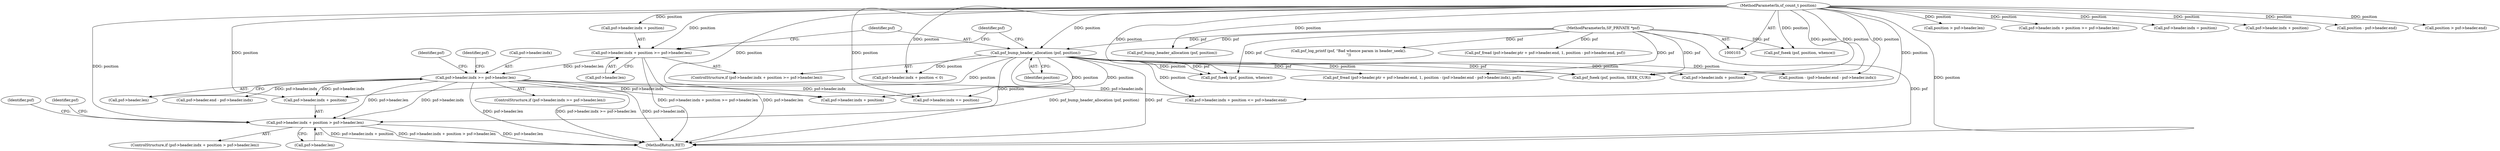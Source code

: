 digraph "0_libsndfile_708e996c87c5fae77b104ccfeb8f6db784c32074_14@pointer" {
"1000257" [label="(Call,psf->header.indx + position > psf->header.len)"];
"1000216" [label="(Call,psf->header.indx >= psf->header.len)"];
"1000188" [label="(Call,psf->header.indx + position >= psf->header.len)"];
"1000105" [label="(MethodParameterIn,sf_count_t position)"];
"1000201" [label="(Call,psf_bump_header_allocation (psf, position))"];
"1000104" [label="(MethodParameterIn,SF_PRIVATE *psf)"];
"1000188" [label="(Call,psf->header.indx + position >= psf->header.len)"];
"1000126" [label="(Call,psf_bump_header_allocation (psf, position))"];
"1000196" [label="(Call,psf->header.len)"];
"1000258" [label="(Call,psf->header.indx + position)"];
"1000257" [label="(Call,psf->header.indx + position > psf->header.len)"];
"1000334" [label="(Call,psf_log_printf (psf, \"Bad whence param in header_seek().\n\"))"];
"1000130" [label="(Call,position > psf->header.len)"];
"1000256" [label="(ControlStructure,if (psf->header.indx + position > psf->header.len))"];
"1000215" [label="(ControlStructure,if (psf->header.indx >= psf->header.len))"];
"1000222" [label="(Call,psf->header.len)"];
"1000205" [label="(Call,psf->header.indx + position < 0)"];
"1000206" [label="(Call,psf->header.indx + position)"];
"1000104" [label="(MethodParameterIn,SF_PRIVATE *psf)"];
"1000248" [label="(Call,psf->header.indx += position)"];
"1000157" [label="(Call,psf_fread (psf->header.ptr + psf->header.end, 1, position - psf->header.end, psf))"];
"1000189" [label="(Call,psf->header.indx + position)"];
"1000113" [label="(Call,psf->header.indx + position >= psf->header.len)"];
"1000290" [label="(Identifier,psf)"];
"1000138" [label="(Call,psf_fseek (psf, position, whence))"];
"1000216" [label="(Call,psf->header.indx >= psf->header.len)"];
"1000308" [label="(Call,psf->header.end - psf->header.indx)"];
"1000203" [label="(Identifier,position)"];
"1000217" [label="(Call,psf->header.indx)"];
"1000229" [label="(Identifier,psf)"];
"1000178" [label="(Call,psf->header.indx = position)"];
"1000187" [label="(ControlStructure,if (psf->header.indx + position >= psf->header.len))"];
"1000265" [label="(Call,psf->header.len)"];
"1000293" [label="(Call,psf_fread (psf->header.ptr + psf->header.end, 1, position - (psf->header.end - psf->header.indx), psf))"];
"1000235" [label="(Call,psf->header.indx + position)"];
"1000228" [label="(Call,psf_fseek (psf, position, whence))"];
"1000202" [label="(Identifier,psf)"];
"1000282" [label="(Call,psf_fseek (psf, position, SEEK_CUR))"];
"1000238" [label="(Identifier,psf)"];
"1000201" [label="(Call,psf_bump_header_allocation (psf, position))"];
"1000306" [label="(Call,position - (psf->header.end - psf->header.indx))"];
"1000274" [label="(Identifier,psf)"];
"1000114" [label="(Call,psf->header.indx + position)"];
"1000170" [label="(Call,position - psf->header.end)"];
"1000234" [label="(Call,psf->header.indx + position <= psf->header.end)"];
"1000339" [label="(MethodReturn,RET)"];
"1000105" [label="(MethodParameterIn,sf_count_t position)"];
"1000209" [label="(Identifier,psf)"];
"1000144" [label="(Call,position > psf->header.end)"];
"1000257" -> "1000256"  [label="AST: "];
"1000257" -> "1000265"  [label="CFG: "];
"1000258" -> "1000257"  [label="AST: "];
"1000265" -> "1000257"  [label="AST: "];
"1000274" -> "1000257"  [label="CFG: "];
"1000290" -> "1000257"  [label="CFG: "];
"1000257" -> "1000339"  [label="DDG: psf->header.len"];
"1000257" -> "1000339"  [label="DDG: psf->header.indx + position"];
"1000257" -> "1000339"  [label="DDG: psf->header.indx + position > psf->header.len"];
"1000216" -> "1000257"  [label="DDG: psf->header.indx"];
"1000216" -> "1000257"  [label="DDG: psf->header.len"];
"1000105" -> "1000257"  [label="DDG: position"];
"1000201" -> "1000257"  [label="DDG: position"];
"1000216" -> "1000215"  [label="AST: "];
"1000216" -> "1000222"  [label="CFG: "];
"1000217" -> "1000216"  [label="AST: "];
"1000222" -> "1000216"  [label="AST: "];
"1000229" -> "1000216"  [label="CFG: "];
"1000238" -> "1000216"  [label="CFG: "];
"1000216" -> "1000339"  [label="DDG: psf->header.indx >= psf->header.len"];
"1000216" -> "1000339"  [label="DDG: psf->header.indx"];
"1000216" -> "1000339"  [label="DDG: psf->header.len"];
"1000188" -> "1000216"  [label="DDG: psf->header.len"];
"1000216" -> "1000234"  [label="DDG: psf->header.indx"];
"1000216" -> "1000235"  [label="DDG: psf->header.indx"];
"1000216" -> "1000248"  [label="DDG: psf->header.indx"];
"1000216" -> "1000258"  [label="DDG: psf->header.indx"];
"1000216" -> "1000308"  [label="DDG: psf->header.indx"];
"1000188" -> "1000187"  [label="AST: "];
"1000188" -> "1000196"  [label="CFG: "];
"1000189" -> "1000188"  [label="AST: "];
"1000196" -> "1000188"  [label="AST: "];
"1000202" -> "1000188"  [label="CFG: "];
"1000209" -> "1000188"  [label="CFG: "];
"1000188" -> "1000339"  [label="DDG: psf->header.indx + position >= psf->header.len"];
"1000188" -> "1000339"  [label="DDG: psf->header.len"];
"1000105" -> "1000188"  [label="DDG: position"];
"1000105" -> "1000103"  [label="AST: "];
"1000105" -> "1000339"  [label="DDG: position"];
"1000105" -> "1000113"  [label="DDG: position"];
"1000105" -> "1000114"  [label="DDG: position"];
"1000105" -> "1000126"  [label="DDG: position"];
"1000105" -> "1000130"  [label="DDG: position"];
"1000105" -> "1000138"  [label="DDG: position"];
"1000105" -> "1000144"  [label="DDG: position"];
"1000105" -> "1000170"  [label="DDG: position"];
"1000105" -> "1000178"  [label="DDG: position"];
"1000105" -> "1000189"  [label="DDG: position"];
"1000105" -> "1000201"  [label="DDG: position"];
"1000105" -> "1000205"  [label="DDG: position"];
"1000105" -> "1000206"  [label="DDG: position"];
"1000105" -> "1000228"  [label="DDG: position"];
"1000105" -> "1000234"  [label="DDG: position"];
"1000105" -> "1000235"  [label="DDG: position"];
"1000105" -> "1000248"  [label="DDG: position"];
"1000105" -> "1000258"  [label="DDG: position"];
"1000105" -> "1000282"  [label="DDG: position"];
"1000105" -> "1000306"  [label="DDG: position"];
"1000201" -> "1000187"  [label="AST: "];
"1000201" -> "1000203"  [label="CFG: "];
"1000202" -> "1000201"  [label="AST: "];
"1000203" -> "1000201"  [label="AST: "];
"1000209" -> "1000201"  [label="CFG: "];
"1000201" -> "1000339"  [label="DDG: psf_bump_header_allocation (psf, position)"];
"1000201" -> "1000339"  [label="DDG: psf"];
"1000104" -> "1000201"  [label="DDG: psf"];
"1000201" -> "1000205"  [label="DDG: position"];
"1000201" -> "1000206"  [label="DDG: position"];
"1000201" -> "1000228"  [label="DDG: psf"];
"1000201" -> "1000228"  [label="DDG: position"];
"1000201" -> "1000234"  [label="DDG: position"];
"1000201" -> "1000235"  [label="DDG: position"];
"1000201" -> "1000248"  [label="DDG: position"];
"1000201" -> "1000258"  [label="DDG: position"];
"1000201" -> "1000282"  [label="DDG: psf"];
"1000201" -> "1000282"  [label="DDG: position"];
"1000201" -> "1000306"  [label="DDG: position"];
"1000201" -> "1000293"  [label="DDG: psf"];
"1000104" -> "1000103"  [label="AST: "];
"1000104" -> "1000339"  [label="DDG: psf"];
"1000104" -> "1000126"  [label="DDG: psf"];
"1000104" -> "1000138"  [label="DDG: psf"];
"1000104" -> "1000157"  [label="DDG: psf"];
"1000104" -> "1000228"  [label="DDG: psf"];
"1000104" -> "1000282"  [label="DDG: psf"];
"1000104" -> "1000293"  [label="DDG: psf"];
"1000104" -> "1000334"  [label="DDG: psf"];
}
